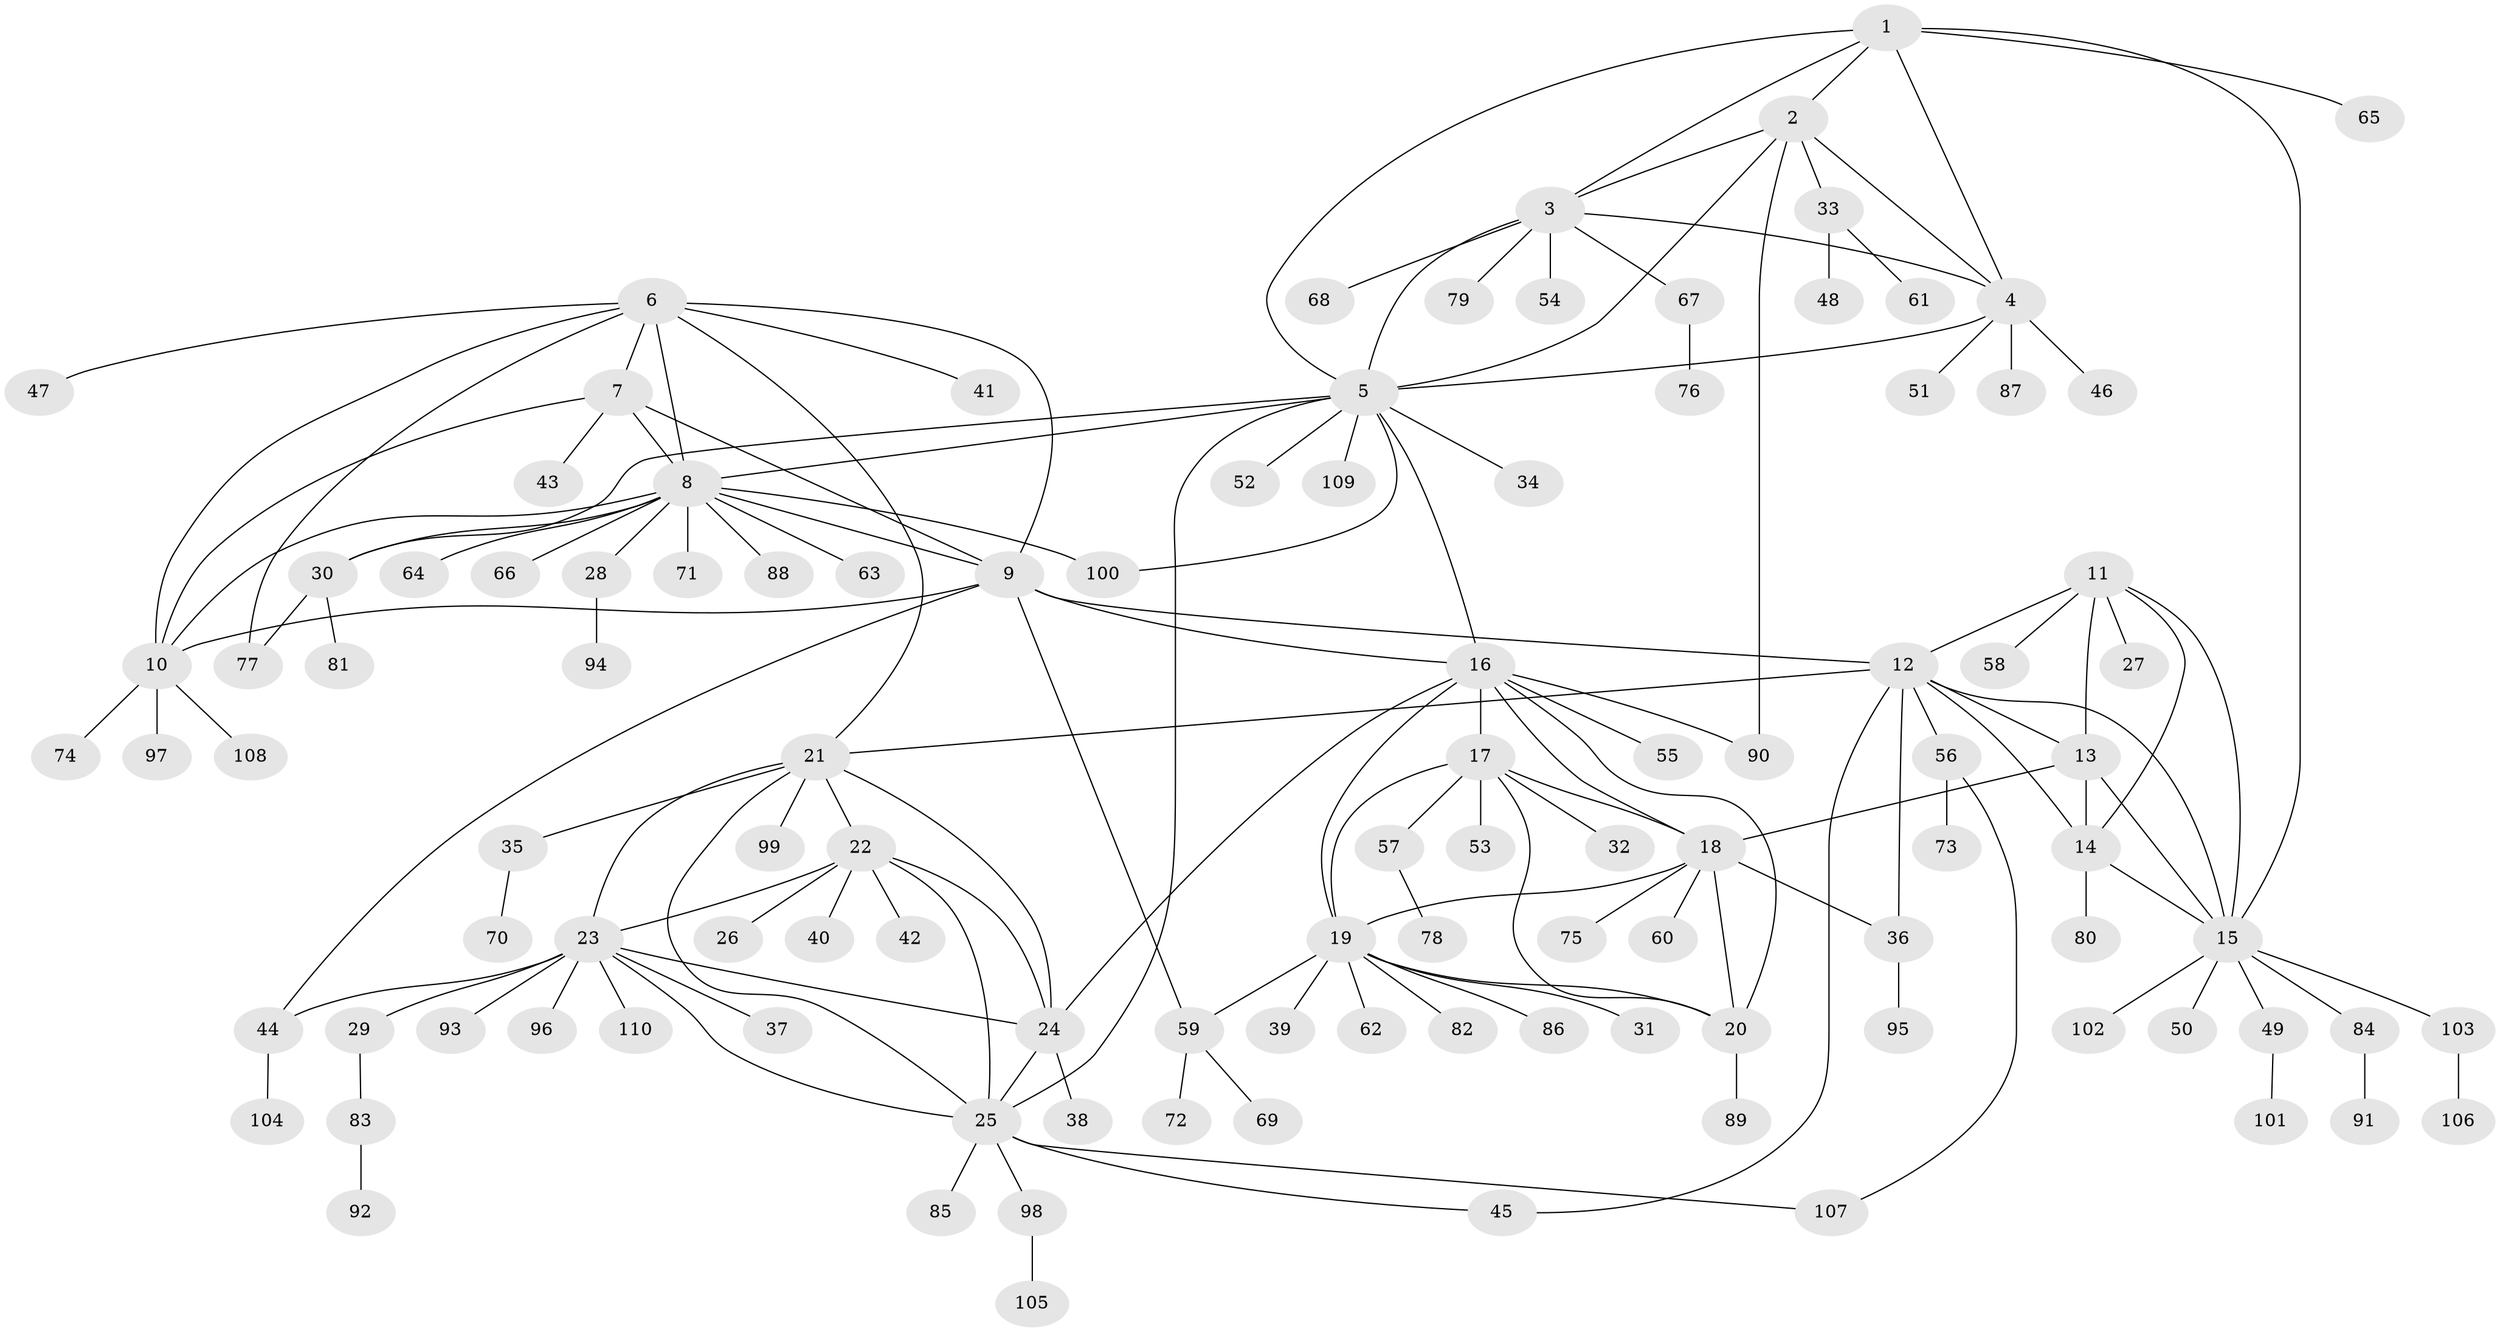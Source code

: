 // Generated by graph-tools (version 1.1) at 2025/15/03/09/25 04:15:44]
// undirected, 110 vertices, 154 edges
graph export_dot {
graph [start="1"]
  node [color=gray90,style=filled];
  1;
  2;
  3;
  4;
  5;
  6;
  7;
  8;
  9;
  10;
  11;
  12;
  13;
  14;
  15;
  16;
  17;
  18;
  19;
  20;
  21;
  22;
  23;
  24;
  25;
  26;
  27;
  28;
  29;
  30;
  31;
  32;
  33;
  34;
  35;
  36;
  37;
  38;
  39;
  40;
  41;
  42;
  43;
  44;
  45;
  46;
  47;
  48;
  49;
  50;
  51;
  52;
  53;
  54;
  55;
  56;
  57;
  58;
  59;
  60;
  61;
  62;
  63;
  64;
  65;
  66;
  67;
  68;
  69;
  70;
  71;
  72;
  73;
  74;
  75;
  76;
  77;
  78;
  79;
  80;
  81;
  82;
  83;
  84;
  85;
  86;
  87;
  88;
  89;
  90;
  91;
  92;
  93;
  94;
  95;
  96;
  97;
  98;
  99;
  100;
  101;
  102;
  103;
  104;
  105;
  106;
  107;
  108;
  109;
  110;
  1 -- 2;
  1 -- 3;
  1 -- 4;
  1 -- 5;
  1 -- 15;
  1 -- 65;
  2 -- 3;
  2 -- 4;
  2 -- 5;
  2 -- 33;
  2 -- 90;
  3 -- 4;
  3 -- 5;
  3 -- 54;
  3 -- 67;
  3 -- 68;
  3 -- 79;
  4 -- 5;
  4 -- 46;
  4 -- 51;
  4 -- 87;
  5 -- 8;
  5 -- 16;
  5 -- 25;
  5 -- 30;
  5 -- 34;
  5 -- 52;
  5 -- 100;
  5 -- 109;
  6 -- 7;
  6 -- 8;
  6 -- 9;
  6 -- 10;
  6 -- 21;
  6 -- 41;
  6 -- 47;
  6 -- 77;
  7 -- 8;
  7 -- 9;
  7 -- 10;
  7 -- 43;
  8 -- 9;
  8 -- 10;
  8 -- 28;
  8 -- 30;
  8 -- 63;
  8 -- 64;
  8 -- 66;
  8 -- 71;
  8 -- 88;
  8 -- 100;
  9 -- 10;
  9 -- 12;
  9 -- 16;
  9 -- 44;
  9 -- 59;
  10 -- 74;
  10 -- 97;
  10 -- 108;
  11 -- 12;
  11 -- 13;
  11 -- 14;
  11 -- 15;
  11 -- 27;
  11 -- 58;
  12 -- 13;
  12 -- 14;
  12 -- 15;
  12 -- 21;
  12 -- 36;
  12 -- 45;
  12 -- 56;
  13 -- 14;
  13 -- 15;
  13 -- 18;
  14 -- 15;
  14 -- 80;
  15 -- 49;
  15 -- 50;
  15 -- 84;
  15 -- 102;
  15 -- 103;
  16 -- 17;
  16 -- 18;
  16 -- 19;
  16 -- 20;
  16 -- 24;
  16 -- 55;
  16 -- 90;
  17 -- 18;
  17 -- 19;
  17 -- 20;
  17 -- 32;
  17 -- 53;
  17 -- 57;
  18 -- 19;
  18 -- 20;
  18 -- 36;
  18 -- 60;
  18 -- 75;
  19 -- 20;
  19 -- 31;
  19 -- 39;
  19 -- 59;
  19 -- 62;
  19 -- 82;
  19 -- 86;
  20 -- 89;
  21 -- 22;
  21 -- 23;
  21 -- 24;
  21 -- 25;
  21 -- 35;
  21 -- 99;
  22 -- 23;
  22 -- 24;
  22 -- 25;
  22 -- 26;
  22 -- 40;
  22 -- 42;
  23 -- 24;
  23 -- 25;
  23 -- 29;
  23 -- 37;
  23 -- 44;
  23 -- 93;
  23 -- 96;
  23 -- 110;
  24 -- 25;
  24 -- 38;
  25 -- 45;
  25 -- 85;
  25 -- 98;
  25 -- 107;
  28 -- 94;
  29 -- 83;
  30 -- 77;
  30 -- 81;
  33 -- 48;
  33 -- 61;
  35 -- 70;
  36 -- 95;
  44 -- 104;
  49 -- 101;
  56 -- 73;
  56 -- 107;
  57 -- 78;
  59 -- 69;
  59 -- 72;
  67 -- 76;
  83 -- 92;
  84 -- 91;
  98 -- 105;
  103 -- 106;
}
